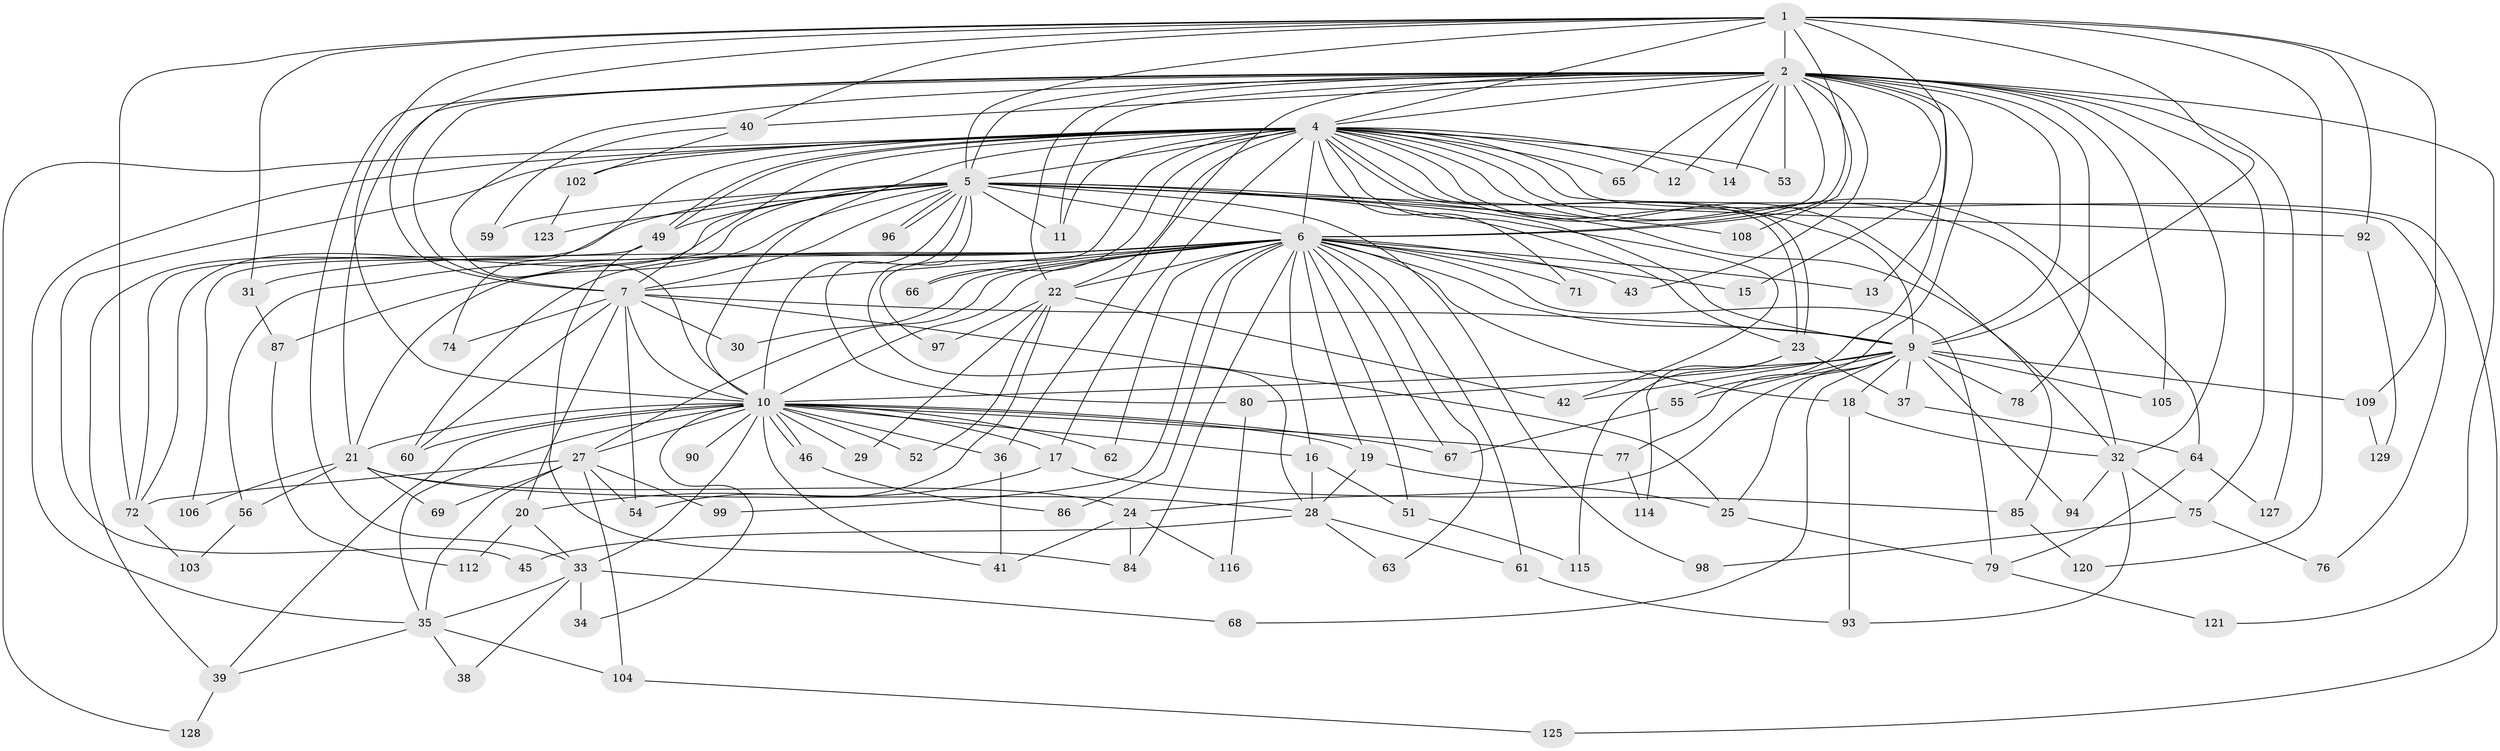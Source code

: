 // original degree distribution, {16: 0.023255813953488372, 24: 0.015503875968992248, 34: 0.007751937984496124, 28: 0.007751937984496124, 18: 0.007751937984496124, 22: 0.007751937984496124, 29: 0.007751937984496124, 3: 0.2558139534883721, 2: 0.49612403100775193, 4: 0.09302325581395349, 8: 0.015503875968992248, 7: 0.023255813953488372, 5: 0.023255813953488372, 6: 0.015503875968992248}
// Generated by graph-tools (version 1.1) at 2025/41/03/06/25 10:41:44]
// undirected, 99 vertices, 233 edges
graph export_dot {
graph [start="1"]
  node [color=gray90,style=filled];
  1 [super="+107"];
  2 [super="+3"];
  4 [super="+119"];
  5 [super="+100"];
  6 [super="+8"];
  7 [super="+50"];
  9 [super="+70"];
  10 [super="+48"];
  11 [super="+118"];
  12;
  13;
  14;
  15;
  16 [super="+110"];
  17;
  18 [super="+82"];
  19;
  20;
  21 [super="+47"];
  22 [super="+101"];
  23 [super="+26"];
  24 [super="+122"];
  25 [super="+58"];
  27 [super="+83"];
  28 [super="+44"];
  29;
  30;
  31;
  32 [super="+73"];
  33 [super="+91"];
  34;
  35 [super="+89"];
  36;
  37;
  38;
  39 [super="+117"];
  40;
  41 [super="+111"];
  42 [super="+95"];
  43;
  45;
  46;
  49 [super="+57"];
  51;
  52;
  53;
  54;
  55;
  56;
  59;
  60 [super="+113"];
  61;
  62;
  63;
  64 [super="+88"];
  65;
  66;
  67 [super="+81"];
  68;
  69;
  71;
  72 [super="+124"];
  74;
  75;
  76;
  77;
  78;
  79;
  80;
  84;
  85;
  86;
  87;
  90;
  92;
  93 [super="+126"];
  94;
  96;
  97;
  98;
  99;
  102;
  103;
  104;
  105;
  106;
  108;
  109;
  112;
  114;
  115;
  116;
  120;
  121;
  123;
  125;
  127;
  128;
  129;
  1 -- 2 [weight=3];
  1 -- 4;
  1 -- 5;
  1 -- 6 [weight=2];
  1 -- 7;
  1 -- 9;
  1 -- 10;
  1 -- 13;
  1 -- 31;
  1 -- 40;
  1 -- 72;
  1 -- 92;
  1 -- 120;
  1 -- 109;
  2 -- 4 [weight=2];
  2 -- 5 [weight=2];
  2 -- 6 [weight=4];
  2 -- 7 [weight=2];
  2 -- 9 [weight=2];
  2 -- 10 [weight=2];
  2 -- 11;
  2 -- 12;
  2 -- 14;
  2 -- 21;
  2 -- 22;
  2 -- 33;
  2 -- 40;
  2 -- 43;
  2 -- 53;
  2 -- 55;
  2 -- 75;
  2 -- 105;
  2 -- 108;
  2 -- 127;
  2 -- 65;
  2 -- 77;
  2 -- 78;
  2 -- 15;
  2 -- 32;
  2 -- 36;
  2 -- 121;
  4 -- 5;
  4 -- 6 [weight=2];
  4 -- 7;
  4 -- 9;
  4 -- 10;
  4 -- 11;
  4 -- 12;
  4 -- 14;
  4 -- 17;
  4 -- 23;
  4 -- 23;
  4 -- 35;
  4 -- 42;
  4 -- 45;
  4 -- 49;
  4 -- 49;
  4 -- 53;
  4 -- 64;
  4 -- 65;
  4 -- 66;
  4 -- 71;
  4 -- 74;
  4 -- 76;
  4 -- 85;
  4 -- 97;
  4 -- 102;
  4 -- 125;
  4 -- 128;
  4 -- 32;
  4 -- 22;
  5 -- 6 [weight=2];
  5 -- 7 [weight=2];
  5 -- 9 [weight=2];
  5 -- 10;
  5 -- 32;
  5 -- 39;
  5 -- 59;
  5 -- 80;
  5 -- 92;
  5 -- 96;
  5 -- 96;
  5 -- 98;
  5 -- 106;
  5 -- 108;
  5 -- 123;
  5 -- 21;
  5 -- 28;
  5 -- 49;
  5 -- 23;
  5 -- 72;
  5 -- 11;
  6 -- 7 [weight=2];
  6 -- 9 [weight=2];
  6 -- 10 [weight=2];
  6 -- 13;
  6 -- 15;
  6 -- 22;
  6 -- 27;
  6 -- 30;
  6 -- 31;
  6 -- 43;
  6 -- 51;
  6 -- 56;
  6 -- 62;
  6 -- 63;
  6 -- 66;
  6 -- 79;
  6 -- 87;
  6 -- 99;
  6 -- 67;
  6 -- 71;
  6 -- 16;
  6 -- 18;
  6 -- 19;
  6 -- 84;
  6 -- 86;
  6 -- 60;
  6 -- 61;
  7 -- 9;
  7 -- 10;
  7 -- 20;
  7 -- 25;
  7 -- 30;
  7 -- 54;
  7 -- 60;
  7 -- 74;
  9 -- 10;
  9 -- 18;
  9 -- 24;
  9 -- 25;
  9 -- 37;
  9 -- 55;
  9 -- 68;
  9 -- 78;
  9 -- 80;
  9 -- 94;
  9 -- 105;
  9 -- 109;
  9 -- 42;
  10 -- 16;
  10 -- 17;
  10 -- 19;
  10 -- 21 [weight=2];
  10 -- 27;
  10 -- 29;
  10 -- 33;
  10 -- 34;
  10 -- 36;
  10 -- 41;
  10 -- 46;
  10 -- 46;
  10 -- 52;
  10 -- 62;
  10 -- 67;
  10 -- 77;
  10 -- 90 [weight=2];
  10 -- 35;
  10 -- 60;
  10 -- 39;
  16 -- 51;
  16 -- 28;
  17 -- 20;
  17 -- 85;
  18 -- 93;
  18 -- 32;
  19 -- 28;
  19 -- 25;
  20 -- 112;
  20 -- 33;
  21 -- 24;
  21 -- 28;
  21 -- 56;
  21 -- 106;
  21 -- 69;
  22 -- 29;
  22 -- 42;
  22 -- 52;
  22 -- 97;
  22 -- 54;
  23 -- 37;
  23 -- 115;
  23 -- 114;
  24 -- 116;
  24 -- 84;
  24 -- 41;
  25 -- 79;
  27 -- 54;
  27 -- 69;
  27 -- 99;
  27 -- 104;
  27 -- 35;
  27 -- 72;
  28 -- 45;
  28 -- 63;
  28 -- 61;
  31 -- 87;
  32 -- 75;
  32 -- 93;
  32 -- 94;
  33 -- 34;
  33 -- 35;
  33 -- 38;
  33 -- 68;
  35 -- 38;
  35 -- 39;
  35 -- 104;
  36 -- 41;
  37 -- 64;
  39 -- 128;
  40 -- 59;
  40 -- 102;
  46 -- 86;
  49 -- 72;
  49 -- 84;
  51 -- 115;
  55 -- 67;
  56 -- 103;
  61 -- 93;
  64 -- 127;
  64 -- 79;
  72 -- 103;
  75 -- 76;
  75 -- 98;
  77 -- 114;
  79 -- 121;
  80 -- 116;
  85 -- 120;
  87 -- 112;
  92 -- 129;
  102 -- 123;
  104 -- 125;
  109 -- 129;
}
